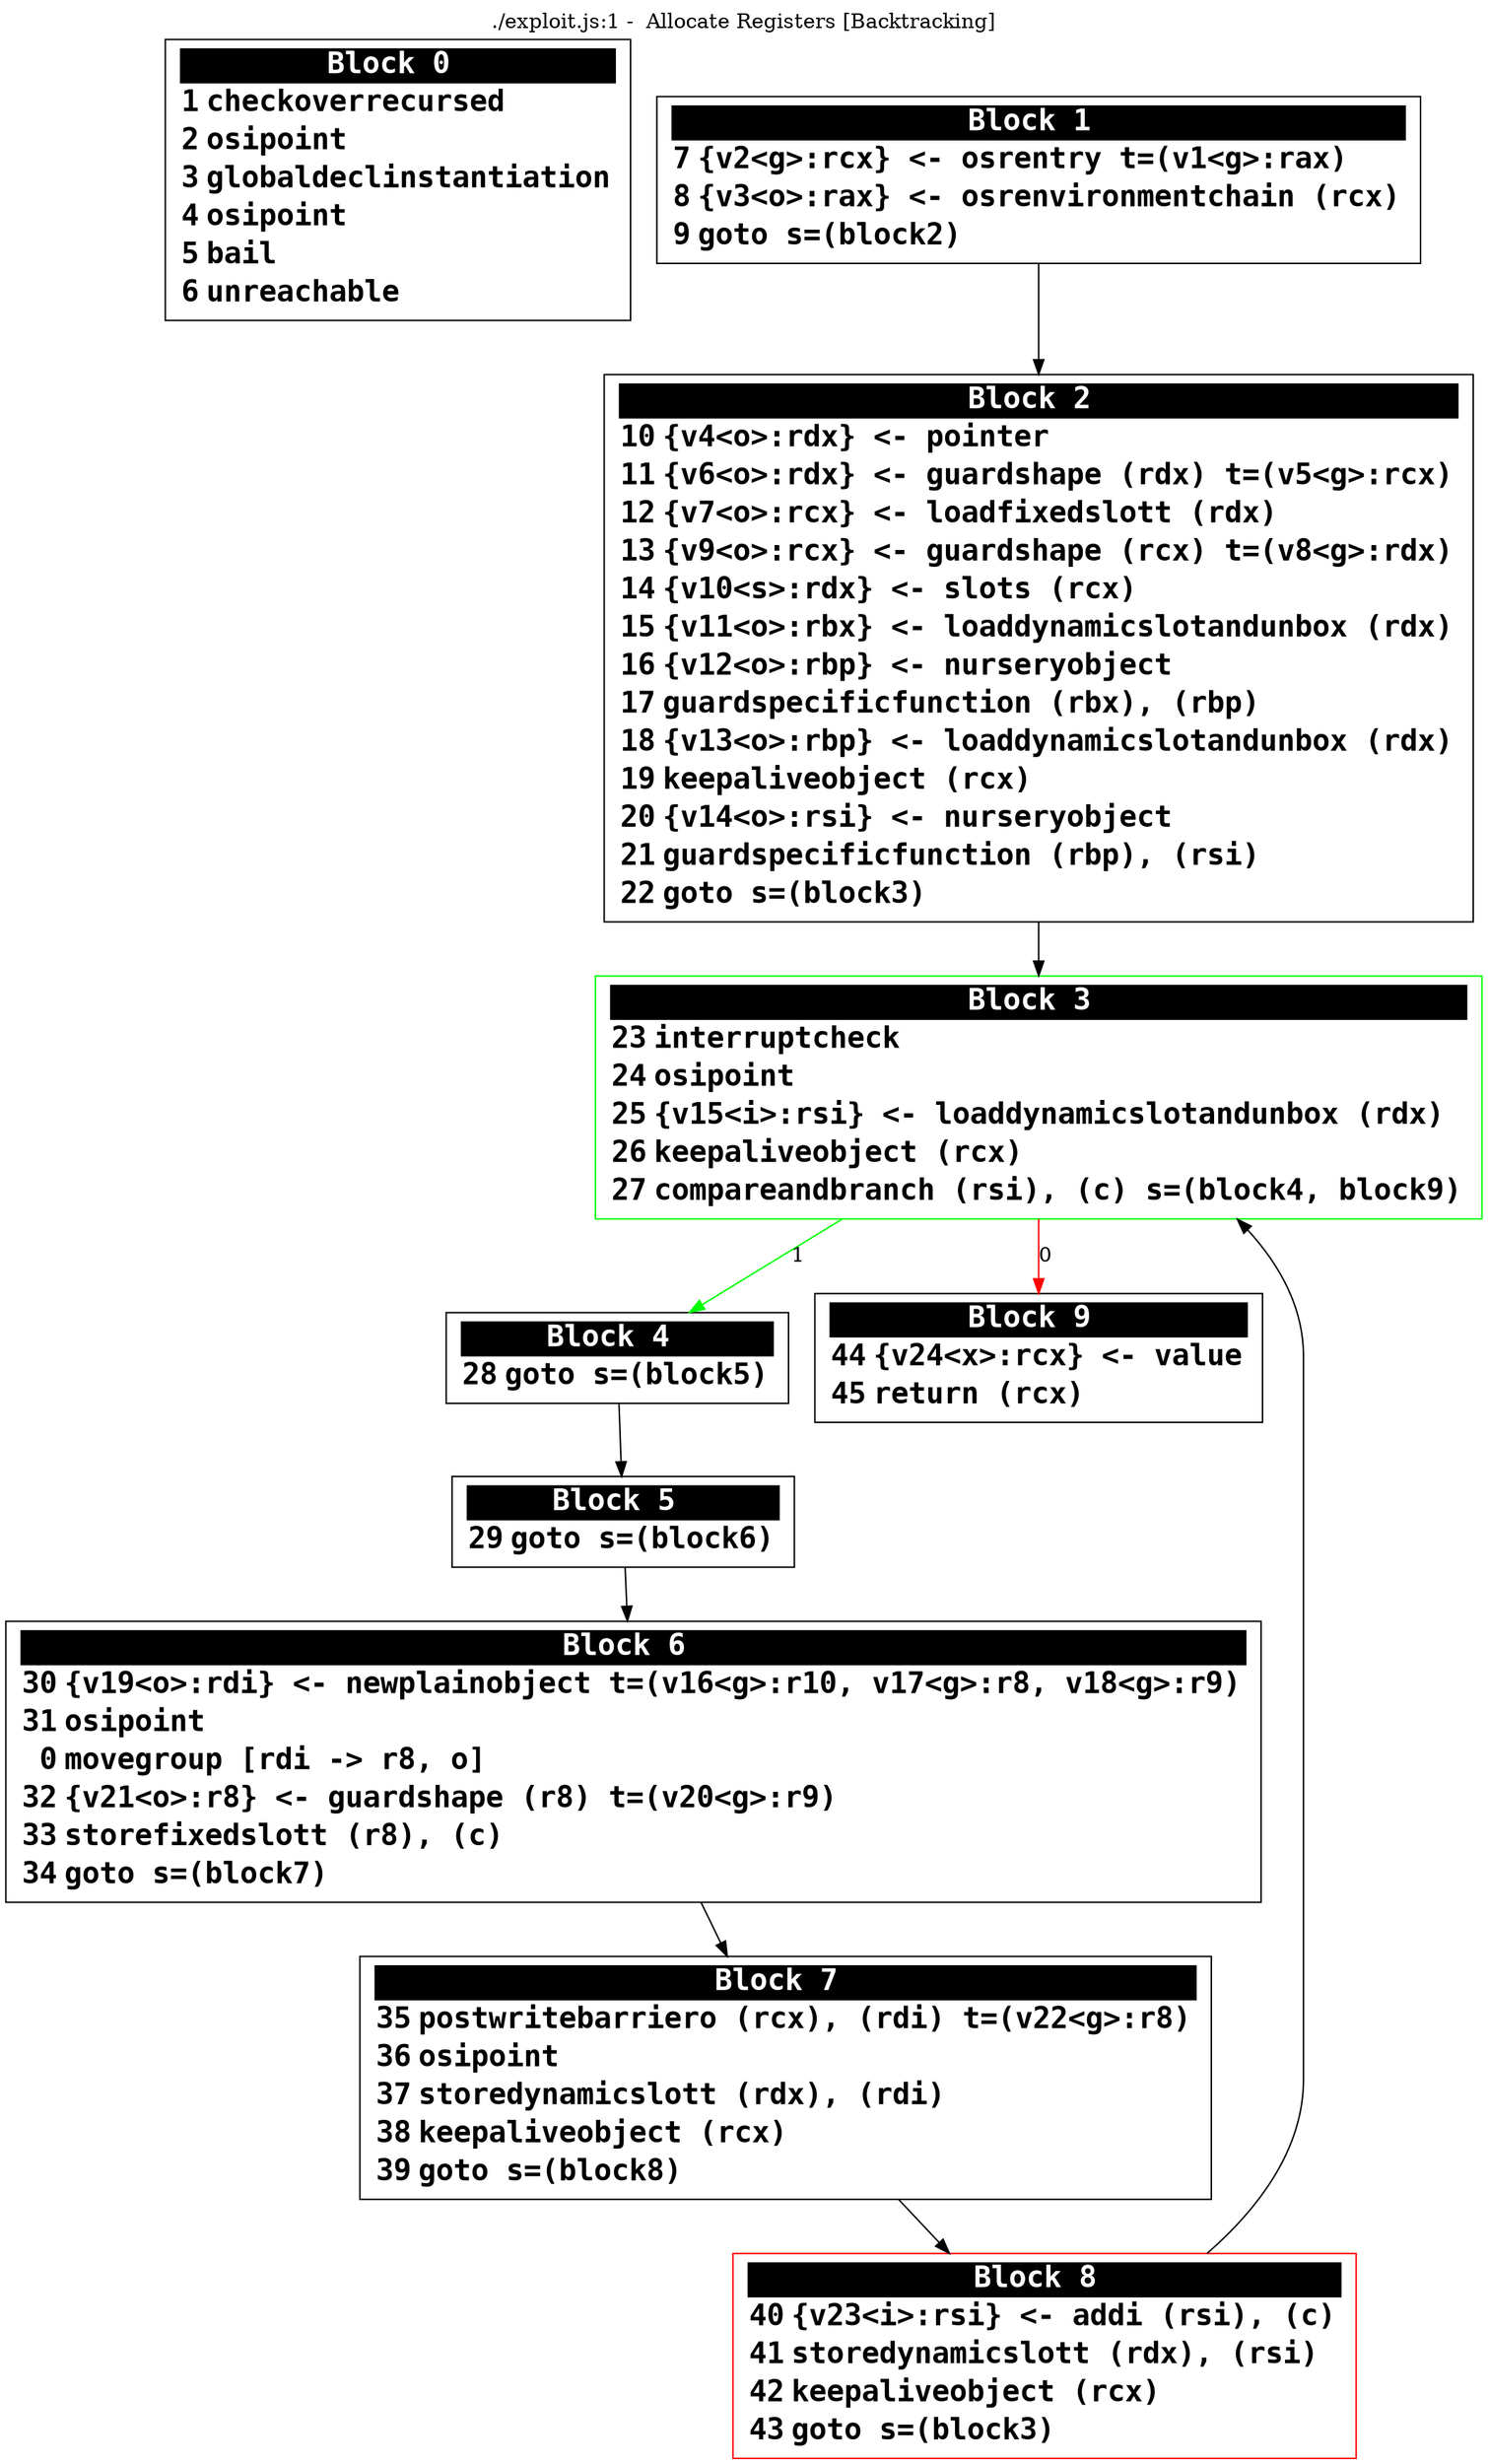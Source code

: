digraph {
labelloc = t;
labelfontsize = 30;
label = "./exploit.js:1 -  Allocate Registers [Backtracking]";
  rankdir=TB
  splines=true

  "Block0" [ shape=box fontsize=20 fontname="Consolas Bold" label=<<table border="0" cellborder="0" cellpadding="1"><tr><td align="center" bgcolor="black" colspan="3"><font color="white">Block 0 </font></td></tr><tr><td align="right" port="i1">1</td><td align="left">checkoverrecursed</td></tr><tr><td align="right" port="i2">2</td><td align="left">osipoint</td></tr><tr><td align="right" port="i3">3</td><td align="left">globaldeclinstantiation</td></tr><tr><td align="right" port="i4">4</td><td align="left">osipoint</td></tr><tr><td align="right" port="i5">5</td><td align="left">bail</td></tr><tr><td align="right" port="i6">6</td><td align="left">unreachable</td></tr></table>> ] ;
  "Block1" [ shape=box fontsize=20 fontname="Consolas Bold" label=<<table border="0" cellborder="0" cellpadding="1"><tr><td align="center" bgcolor="black" colspan="3"><font color="white">Block 1 </font></td></tr><tr><td align="right" port="i7">7</td><td align="left">{v2&lt;g&gt;:rcx} &lt;- osrentry t=(v1&lt;g&gt;:rax)</td></tr><tr><td align="right" port="i8">8</td><td align="left">{v3&lt;o&gt;:rax} &lt;- osrenvironmentchain (rcx)</td></tr><tr><td align="right" port="i9">9</td><td align="left">goto s=(block2)</td></tr></table>> ] ;
  "Block2" [ shape=box fontsize=20 fontname="Consolas Bold" label=<<table border="0" cellborder="0" cellpadding="1"><tr><td align="center" bgcolor="black" colspan="3"><font color="white">Block 2 </font></td></tr><tr><td align="right" port="i10">10</td><td align="left">{v4&lt;o&gt;:rdx} &lt;- pointer</td></tr><tr><td align="right" port="i11">11</td><td align="left">{v6&lt;o&gt;:rdx} &lt;- guardshape (rdx) t=(v5&lt;g&gt;:rcx)</td></tr><tr><td align="right" port="i12">12</td><td align="left">{v7&lt;o&gt;:rcx} &lt;- loadfixedslott (rdx)</td></tr><tr><td align="right" port="i13">13</td><td align="left">{v9&lt;o&gt;:rcx} &lt;- guardshape (rcx) t=(v8&lt;g&gt;:rdx)</td></tr><tr><td align="right" port="i14">14</td><td align="left">{v10&lt;s&gt;:rdx} &lt;- slots (rcx)</td></tr><tr><td align="right" port="i15">15</td><td align="left">{v11&lt;o&gt;:rbx} &lt;- loaddynamicslotandunbox (rdx)</td></tr><tr><td align="right" port="i16">16</td><td align="left">{v12&lt;o&gt;:rbp} &lt;- nurseryobject</td></tr><tr><td align="right" port="i17">17</td><td align="left">guardspecificfunction (rbx), (rbp)</td></tr><tr><td align="right" port="i18">18</td><td align="left">{v13&lt;o&gt;:rbp} &lt;- loaddynamicslotandunbox (rdx)</td></tr><tr><td align="right" port="i19">19</td><td align="left">keepaliveobject (rcx)</td></tr><tr><td align="right" port="i20">20</td><td align="left">{v14&lt;o&gt;:rsi} &lt;- nurseryobject</td></tr><tr><td align="right" port="i21">21</td><td align="left">guardspecificfunction (rbp), (rsi)</td></tr><tr><td align="right" port="i22">22</td><td align="left">goto s=(block3)</td></tr></table>> ] ;
  "Block3" [ color=green shape=box fontsize=20 fontname="Consolas Bold" label=<<table border="0" cellborder="0" cellpadding="1"><tr><td align="center" bgcolor="black" colspan="3"><font color="white">Block 3 </font></td></tr><tr><td align="right" port="i23">23</td><td align="left">interruptcheck</td></tr><tr><td align="right" port="i24">24</td><td align="left">osipoint</td></tr><tr><td align="right" port="i25">25</td><td align="left">{v15&lt;i&gt;:rsi} &lt;- loaddynamicslotandunbox (rdx)</td></tr><tr><td align="right" port="i26">26</td><td align="left">keepaliveobject (rcx)</td></tr><tr><td align="right" port="i27">27</td><td align="left">compareandbranch (rsi), (c) s=(block4, block9)</td></tr></table>> ] ;
  "Block4" [ shape=box fontsize=20 fontname="Consolas Bold" label=<<table border="0" cellborder="0" cellpadding="1"><tr><td align="center" bgcolor="black" colspan="3"><font color="white">Block 4 </font></td></tr><tr><td align="right" port="i28">28</td><td align="left">goto s=(block5)</td></tr></table>> ] ;
  "Block5" [ shape=box fontsize=20 fontname="Consolas Bold" label=<<table border="0" cellborder="0" cellpadding="1"><tr><td align="center" bgcolor="black" colspan="3"><font color="white">Block 5 </font></td></tr><tr><td align="right" port="i29">29</td><td align="left">goto s=(block6)</td></tr></table>> ] ;
  "Block6" [ shape=box fontsize=20 fontname="Consolas Bold" label=<<table border="0" cellborder="0" cellpadding="1"><tr><td align="center" bgcolor="black" colspan="3"><font color="white">Block 6 </font></td></tr><tr><td align="right" port="i30">30</td><td align="left">{v19&lt;o&gt;:rdi} &lt;- newplainobject t=(v16&lt;g&gt;:r10, v17&lt;g&gt;:r8, v18&lt;g&gt;:r9)</td></tr><tr><td align="right" port="i31">31</td><td align="left">osipoint</td></tr><tr><td align="right" port="i0">0</td><td align="left">movegroup [rdi -&gt; r8, o]</td></tr><tr><td align="right" port="i32">32</td><td align="left">{v21&lt;o&gt;:r8} &lt;- guardshape (r8) t=(v20&lt;g&gt;:r9)</td></tr><tr><td align="right" port="i33">33</td><td align="left">storefixedslott (r8), (c)</td></tr><tr><td align="right" port="i34">34</td><td align="left">goto s=(block7)</td></tr></table>> ] ;
  "Block7" [ shape=box fontsize=20 fontname="Consolas Bold" label=<<table border="0" cellborder="0" cellpadding="1"><tr><td align="center" bgcolor="black" colspan="3"><font color="white">Block 7 </font></td></tr><tr><td align="right" port="i35">35</td><td align="left">postwritebarriero (rcx), (rdi) t=(v22&lt;g&gt;:r8)</td></tr><tr><td align="right" port="i36">36</td><td align="left">osipoint</td></tr><tr><td align="right" port="i37">37</td><td align="left">storedynamicslott (rdx), (rdi)</td></tr><tr><td align="right" port="i38">38</td><td align="left">keepaliveobject (rcx)</td></tr><tr><td align="right" port="i39">39</td><td align="left">goto s=(block8)</td></tr></table>> ] ;
  "Block8" [ color=red shape=box fontsize=20 fontname="Consolas Bold" label=<<table border="0" cellborder="0" cellpadding="1"><tr><td align="center" bgcolor="black" colspan="3"><font color="white">Block 8 </font></td></tr><tr><td align="right" port="i40">40</td><td align="left">{v23&lt;i&gt;:rsi} &lt;- addi (rsi), (c)</td></tr><tr><td align="right" port="i41">41</td><td align="left">storedynamicslott (rdx), (rsi)</td></tr><tr><td align="right" port="i42">42</td><td align="left">keepaliveobject (rcx)</td></tr><tr><td align="right" port="i43">43</td><td align="left">goto s=(block3)</td></tr></table>> ] ;
  "Block9" [ shape=box fontsize=20 fontname="Consolas Bold" label=<<table border="0" cellborder="0" cellpadding="1"><tr><td align="center" bgcolor="black" colspan="3"><font color="white">Block 9 </font></td></tr><tr><td align="right" port="i44">44</td><td align="left">{v24&lt;x&gt;:rcx} &lt;- value</td></tr><tr><td align="right" port="i45">45</td><td align="left">return (rcx)</td></tr></table>> ] ;

  "Block1" -> "Block2" ;
  "Block2" -> "Block3" ;
  "Block3" -> "Block4" [ color=green label=1 ] ;
  "Block3" -> "Block9" [ color=red label=0 ] ;
  "Block4" -> "Block5" ;
  "Block5" -> "Block6" ;
  "Block6" -> "Block7" ;
  "Block7" -> "Block8" ;
  "Block8" -> "Block3" ;
}
